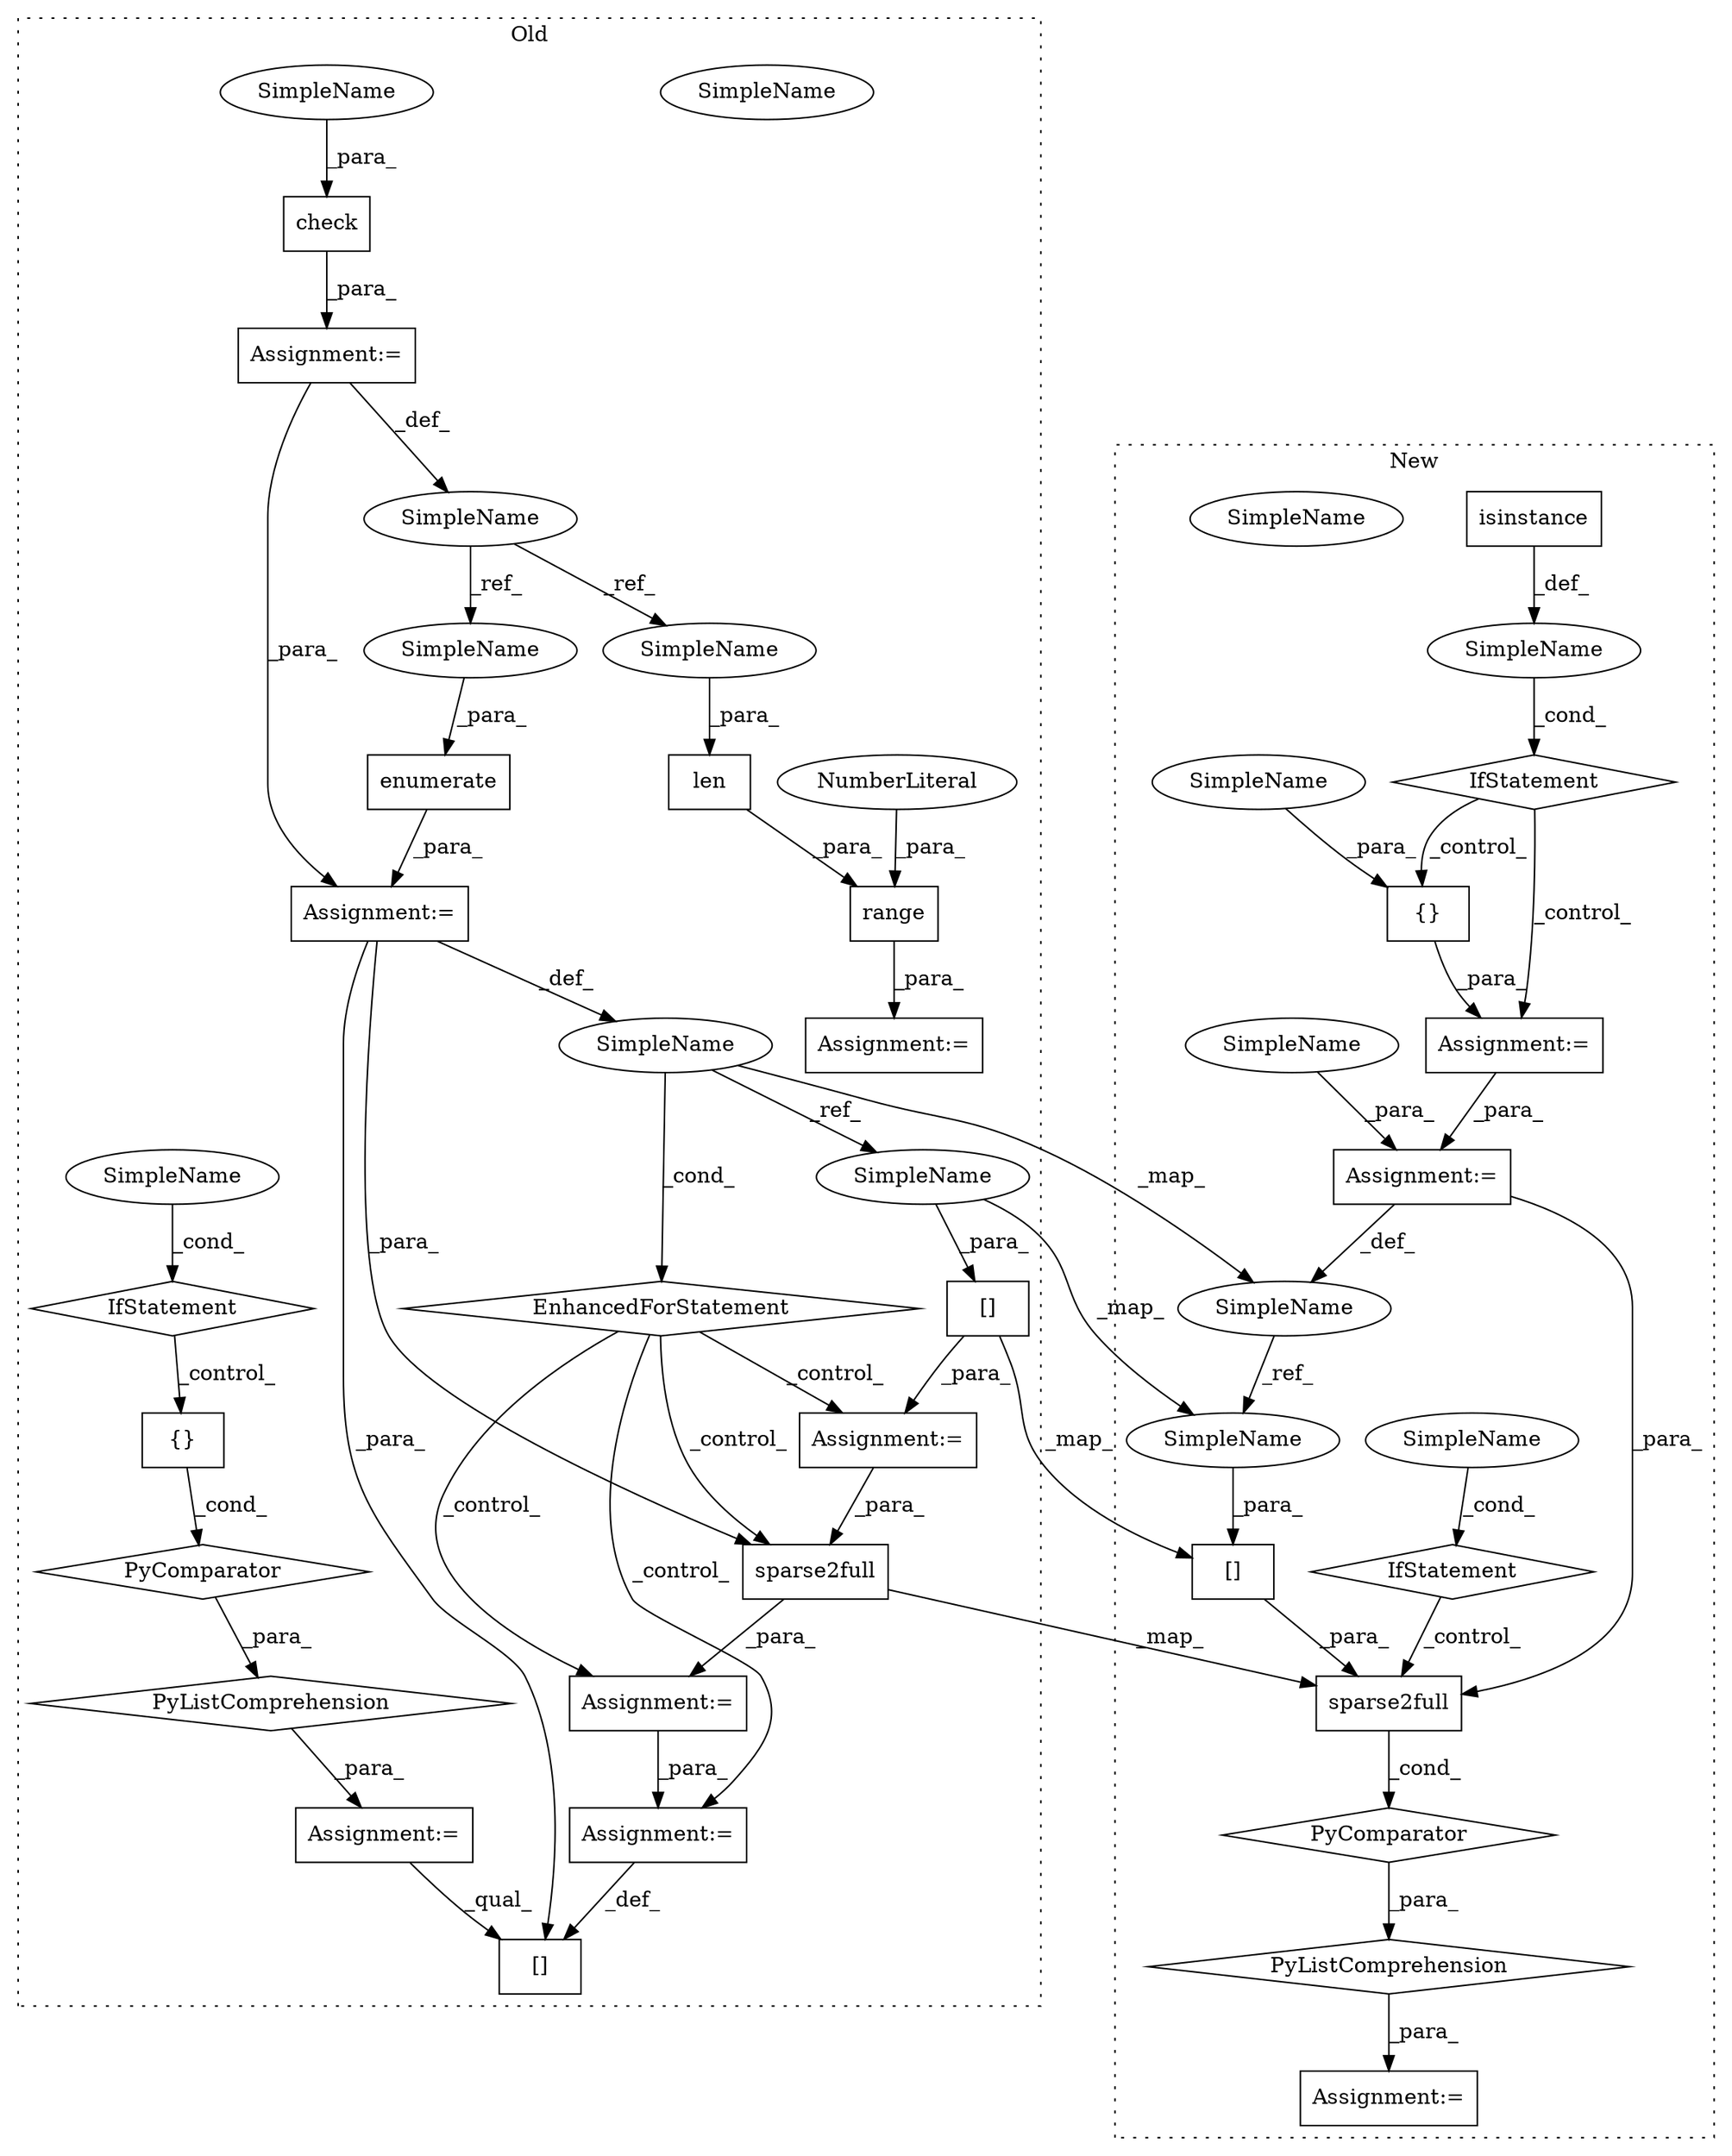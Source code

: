 digraph G {
subgraph cluster0 {
1 [label="enumerate" a="32" s="1733,1747" l="10,1" shape="box"];
6 [label="EnhancedForStatement" a="70" s="1662,1748" l="63,2" shape="diamond"];
7 [label="Assignment:=" a="7" s="1662,1748" l="63,2" shape="box"];
8 [label="Assignment:=" a="7" s="1768" l="1" shape="box"];
9 [label="Assignment:=" a="7" s="1520" l="1" shape="box"];
10 [label="Assignment:=" a="7" s="1620" l="34" shape="box"];
14 [label="[]" a="2" s="1864,1867" l="2,1" shape="box"];
15 [label="{}" a="4" s="1560" l="2" shape="box"];
16 [label="SimpleName" a="42" s="1729" l="1" shape="ellipse"];
18 [label="range" a="32" s="1627,1644" l="6,1" shape="box"];
19 [label="NumberLiteral" a="34" s="1633" l="1" shape="ellipse"];
20 [label="check" a="32" s="1521,1531" l="6,1" shape="box"];
21 [label="PyListComprehension" a="109" s="1551" l="111" shape="diamond"];
22 [label="PyComparator" a="113" s="1620" l="34" shape="diamond"];
23 [label="len" a="32" s="1635,1643" l="4,1" shape="box"];
24 [label="SimpleName" a="42" s="1649" l="5" shape="ellipse"];
25 [label="IfStatement" a="25" s="1620" l="34" shape="diamond"];
26 [label="Assignment:=" a="7" s="1868" l="1" shape="box"];
27 [label="Assignment:=" a="7" s="1539" l="12" shape="box"];
29 [label="SimpleName" a="42" s="1516" l="4" shape="ellipse"];
30 [label="[]" a="2" s="1769,1788" l="18,1" shape="box"];
33 [label="sparse2full" a="32" s="1817,1855" l="12,1" shape="box"];
37 [label="Assignment:=" a="7" s="1807" l="1" shape="box"];
39 [label="SimpleName" a="42" s="1743" l="4" shape="ellipse"];
40 [label="SimpleName" a="42" s="1639" l="4" shape="ellipse"];
41 [label="SimpleName" a="42" s="1649" l="5" shape="ellipse"];
42 [label="SimpleName" a="42" s="1787" l="1" shape="ellipse"];
43 [label="SimpleName" a="42" s="1527" l="4" shape="ellipse"];
label = "Old";
style="dotted";
}
subgraph cluster1 {
2 [label="isinstance" a="32" s="1395,1419" l="11,1" shape="box"];
3 [label="IfStatement" a="25" s="1391,1420" l="4,2" shape="diamond"];
4 [label="Assignment:=" a="7" s="1434" l="1" shape="box"];
5 [label="SimpleName" a="42" s="" l="" shape="ellipse"];
11 [label="{}" a="4" s="1444,1449" l="1,1" shape="box"];
12 [label="PyListComprehension" a="109" s="1486" l="148" shape="diamond"];
13 [label="PyComparator" a="113" s="1604" l="22" shape="diamond"];
17 [label="SimpleName" a="42" s="1607" l="3" shape="ellipse"];
28 [label="Assignment:=" a="7" s="1604" l="22" shape="box"];
31 [label="[]" a="2" s="1507,1528" l="18,1" shape="box"];
32 [label="Assignment:=" a="7" s="1474" l="12" shape="box"];
34 [label="sparse2full" a="32" s="1495,1545" l="12,1" shape="box"];
35 [label="IfStatement" a="25" s="1604" l="22" shape="diamond"];
36 [label="SimpleName" a="42" s="1621" l="5" shape="ellipse"];
38 [label="SimpleName" a="42" s="1525" l="3" shape="ellipse"];
44 [label="SimpleName" a="42" s="1445" l="4" shape="ellipse"];
45 [label="SimpleName" a="42" s="1613" l="4" shape="ellipse"];
46 [label="SimpleName" a="42" s="1621" l="5" shape="ellipse"];
label = "New";
style="dotted";
}
1 -> 7 [label="_para_"];
2 -> 5 [label="_def_"];
3 -> 11 [label="_control_"];
3 -> 4 [label="_control_"];
4 -> 28 [label="_para_"];
5 -> 3 [label="_cond_"];
6 -> 37 [label="_control_"];
6 -> 33 [label="_control_"];
6 -> 8 [label="_control_"];
6 -> 26 [label="_control_"];
7 -> 14 [label="_para_"];
7 -> 33 [label="_para_"];
7 -> 16 [label="_def_"];
8 -> 33 [label="_para_"];
9 -> 7 [label="_para_"];
9 -> 29 [label="_def_"];
11 -> 4 [label="_para_"];
12 -> 32 [label="_para_"];
13 -> 12 [label="_para_"];
15 -> 22 [label="_cond_"];
16 -> 17 [label="_map_"];
16 -> 42 [label="_ref_"];
16 -> 6 [label="_cond_"];
17 -> 38 [label="_ref_"];
18 -> 10 [label="_para_"];
19 -> 18 [label="_para_"];
20 -> 9 [label="_para_"];
21 -> 27 [label="_para_"];
22 -> 21 [label="_para_"];
23 -> 18 [label="_para_"];
25 -> 15 [label="_control_"];
26 -> 14 [label="_def_"];
27 -> 14 [label="_qual_"];
28 -> 17 [label="_def_"];
28 -> 34 [label="_para_"];
29 -> 39 [label="_ref_"];
29 -> 40 [label="_ref_"];
30 -> 8 [label="_para_"];
30 -> 31 [label="_map_"];
31 -> 34 [label="_para_"];
33 -> 34 [label="_map_"];
33 -> 37 [label="_para_"];
34 -> 13 [label="_cond_"];
35 -> 34 [label="_control_"];
37 -> 26 [label="_para_"];
38 -> 31 [label="_para_"];
39 -> 1 [label="_para_"];
40 -> 23 [label="_para_"];
41 -> 25 [label="_cond_"];
42 -> 30 [label="_para_"];
42 -> 38 [label="_map_"];
43 -> 20 [label="_para_"];
44 -> 11 [label="_para_"];
45 -> 28 [label="_para_"];
46 -> 35 [label="_cond_"];
}